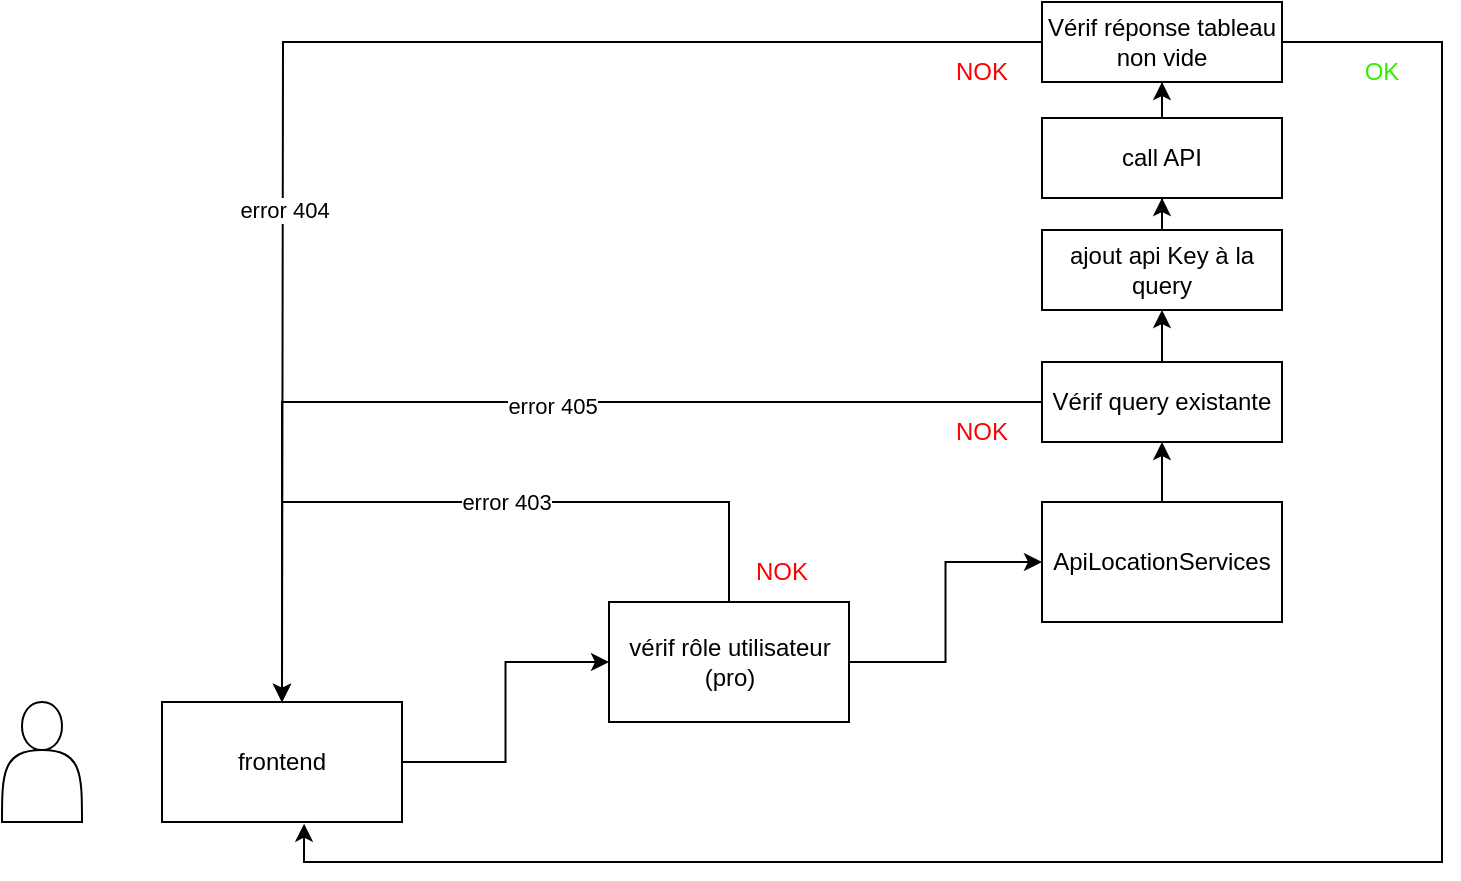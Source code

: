 <mxfile version="24.6.4" type="device">
  <diagram name="Page-1" id="_EeXubLm9zsu12-6QUM4">
    <mxGraphModel dx="819" dy="1666" grid="1" gridSize="10" guides="1" tooltips="1" connect="1" arrows="1" fold="1" page="1" pageScale="1" pageWidth="827" pageHeight="1169" math="0" shadow="0">
      <root>
        <mxCell id="0" />
        <mxCell id="1" parent="0" />
        <mxCell id="d5wKOtpgMSkcLKG2vP08-1" value="" style="shape=actor;whiteSpace=wrap;html=1;" vertex="1" parent="1">
          <mxGeometry x="50" y="340" width="40" height="60" as="geometry" />
        </mxCell>
        <mxCell id="d5wKOtpgMSkcLKG2vP08-30" style="edgeStyle=orthogonalEdgeStyle;rounded=0;orthogonalLoop=1;jettySize=auto;html=1;entryX=0;entryY=0.5;entryDx=0;entryDy=0;" edge="1" parent="1" source="d5wKOtpgMSkcLKG2vP08-2" target="d5wKOtpgMSkcLKG2vP08-28">
          <mxGeometry relative="1" as="geometry" />
        </mxCell>
        <mxCell id="d5wKOtpgMSkcLKG2vP08-2" value="frontend" style="rounded=0;whiteSpace=wrap;html=1;" vertex="1" parent="1">
          <mxGeometry x="130" y="340" width="120" height="60" as="geometry" />
        </mxCell>
        <mxCell id="d5wKOtpgMSkcLKG2vP08-14" style="edgeStyle=orthogonalEdgeStyle;rounded=0;orthogonalLoop=1;jettySize=auto;html=1;" edge="1" parent="1" source="d5wKOtpgMSkcLKG2vP08-3" target="d5wKOtpgMSkcLKG2vP08-9">
          <mxGeometry relative="1" as="geometry" />
        </mxCell>
        <mxCell id="d5wKOtpgMSkcLKG2vP08-3" value="ApiLocationServices" style="rounded=0;whiteSpace=wrap;html=1;" vertex="1" parent="1">
          <mxGeometry x="570" y="240" width="120" height="60" as="geometry" />
        </mxCell>
        <mxCell id="d5wKOtpgMSkcLKG2vP08-8" value="OK" style="text;html=1;align=center;verticalAlign=middle;whiteSpace=wrap;rounded=0;fontColor=#30F000;" vertex="1" parent="1">
          <mxGeometry x="710" y="10" width="60" height="30" as="geometry" />
        </mxCell>
        <mxCell id="d5wKOtpgMSkcLKG2vP08-15" style="edgeStyle=orthogonalEdgeStyle;rounded=0;orthogonalLoop=1;jettySize=auto;html=1;" edge="1" parent="1" source="d5wKOtpgMSkcLKG2vP08-9" target="d5wKOtpgMSkcLKG2vP08-10">
          <mxGeometry relative="1" as="geometry" />
        </mxCell>
        <mxCell id="d5wKOtpgMSkcLKG2vP08-20" style="edgeStyle=orthogonalEdgeStyle;rounded=0;orthogonalLoop=1;jettySize=auto;html=1;entryX=0.5;entryY=0;entryDx=0;entryDy=0;" edge="1" parent="1" source="d5wKOtpgMSkcLKG2vP08-9" target="d5wKOtpgMSkcLKG2vP08-2">
          <mxGeometry relative="1" as="geometry" />
        </mxCell>
        <mxCell id="d5wKOtpgMSkcLKG2vP08-23" value="error 405" style="edgeLabel;html=1;align=center;verticalAlign=middle;resizable=0;points=[];" vertex="1" connectable="0" parent="d5wKOtpgMSkcLKG2vP08-20">
          <mxGeometry x="-0.075" y="2" relative="1" as="geometry">
            <mxPoint as="offset" />
          </mxGeometry>
        </mxCell>
        <mxCell id="d5wKOtpgMSkcLKG2vP08-9" value="Vérif query existante" style="rounded=0;whiteSpace=wrap;html=1;" vertex="1" parent="1">
          <mxGeometry x="570" y="170" width="120" height="40" as="geometry" />
        </mxCell>
        <mxCell id="d5wKOtpgMSkcLKG2vP08-17" style="edgeStyle=orthogonalEdgeStyle;rounded=0;orthogonalLoop=1;jettySize=auto;html=1;" edge="1" parent="1" source="d5wKOtpgMSkcLKG2vP08-10" target="d5wKOtpgMSkcLKG2vP08-11">
          <mxGeometry relative="1" as="geometry" />
        </mxCell>
        <mxCell id="d5wKOtpgMSkcLKG2vP08-10" value="ajout api Key à la query" style="rounded=0;whiteSpace=wrap;html=1;" vertex="1" parent="1">
          <mxGeometry x="570" y="104" width="120" height="40" as="geometry" />
        </mxCell>
        <mxCell id="d5wKOtpgMSkcLKG2vP08-18" style="edgeStyle=orthogonalEdgeStyle;rounded=0;orthogonalLoop=1;jettySize=auto;html=1;entryX=0.5;entryY=1;entryDx=0;entryDy=0;" edge="1" parent="1" source="d5wKOtpgMSkcLKG2vP08-11" target="d5wKOtpgMSkcLKG2vP08-13">
          <mxGeometry relative="1" as="geometry" />
        </mxCell>
        <mxCell id="d5wKOtpgMSkcLKG2vP08-11" value="call API" style="rounded=0;whiteSpace=wrap;html=1;" vertex="1" parent="1">
          <mxGeometry x="570" y="48" width="120" height="40" as="geometry" />
        </mxCell>
        <mxCell id="d5wKOtpgMSkcLKG2vP08-21" style="edgeStyle=orthogonalEdgeStyle;rounded=0;orthogonalLoop=1;jettySize=auto;html=1;" edge="1" parent="1" source="d5wKOtpgMSkcLKG2vP08-13">
          <mxGeometry relative="1" as="geometry">
            <mxPoint x="190" y="340" as="targetPoint" />
          </mxGeometry>
        </mxCell>
        <mxCell id="d5wKOtpgMSkcLKG2vP08-22" value="error 404" style="edgeLabel;html=1;align=center;verticalAlign=middle;resizable=0;points=[];" vertex="1" connectable="0" parent="d5wKOtpgMSkcLKG2vP08-21">
          <mxGeometry x="0.307" relative="1" as="geometry">
            <mxPoint as="offset" />
          </mxGeometry>
        </mxCell>
        <mxCell id="d5wKOtpgMSkcLKG2vP08-13" value="Vérif réponse tableau non vide" style="rounded=0;whiteSpace=wrap;html=1;spacing=2;spacingTop=0;" vertex="1" parent="1">
          <mxGeometry x="570" y="-10" width="120" height="40" as="geometry" />
        </mxCell>
        <mxCell id="d5wKOtpgMSkcLKG2vP08-25" value="&lt;font color=&quot;#ff0000&quot;&gt;NOK&lt;/font&gt;" style="text;html=1;align=center;verticalAlign=middle;whiteSpace=wrap;rounded=0;fontColor=#30F000;" vertex="1" parent="1">
          <mxGeometry x="510" y="10" width="60" height="30" as="geometry" />
        </mxCell>
        <mxCell id="d5wKOtpgMSkcLKG2vP08-26" value="&lt;font color=&quot;#ff0000&quot;&gt;NOK&lt;/font&gt;" style="text;html=1;align=center;verticalAlign=middle;whiteSpace=wrap;rounded=0;fontColor=#30F000;" vertex="1" parent="1">
          <mxGeometry x="510" y="190" width="60" height="30" as="geometry" />
        </mxCell>
        <mxCell id="d5wKOtpgMSkcLKG2vP08-27" style="edgeStyle=orthogonalEdgeStyle;rounded=0;orthogonalLoop=1;jettySize=auto;html=1;entryX=0.592;entryY=1.014;entryDx=0;entryDy=0;entryPerimeter=0;" edge="1" parent="1" source="d5wKOtpgMSkcLKG2vP08-13" target="d5wKOtpgMSkcLKG2vP08-2">
          <mxGeometry relative="1" as="geometry">
            <Array as="points">
              <mxPoint x="770" y="10" />
              <mxPoint x="770" y="420" />
              <mxPoint x="201" y="420" />
            </Array>
          </mxGeometry>
        </mxCell>
        <mxCell id="d5wKOtpgMSkcLKG2vP08-29" style="edgeStyle=orthogonalEdgeStyle;rounded=0;orthogonalLoop=1;jettySize=auto;html=1;" edge="1" parent="1" source="d5wKOtpgMSkcLKG2vP08-28" target="d5wKOtpgMSkcLKG2vP08-3">
          <mxGeometry relative="1" as="geometry" />
        </mxCell>
        <mxCell id="d5wKOtpgMSkcLKG2vP08-32" style="edgeStyle=orthogonalEdgeStyle;rounded=0;orthogonalLoop=1;jettySize=auto;html=1;entryX=0.5;entryY=0;entryDx=0;entryDy=0;" edge="1" parent="1" source="d5wKOtpgMSkcLKG2vP08-28" target="d5wKOtpgMSkcLKG2vP08-2">
          <mxGeometry relative="1" as="geometry">
            <Array as="points">
              <mxPoint x="414" y="240" />
              <mxPoint x="190" y="240" />
            </Array>
          </mxGeometry>
        </mxCell>
        <mxCell id="d5wKOtpgMSkcLKG2vP08-33" value="error 403" style="edgeLabel;html=1;align=center;verticalAlign=middle;resizable=0;points=[];" vertex="1" connectable="0" parent="d5wKOtpgMSkcLKG2vP08-32">
          <mxGeometry x="-0.136" relative="1" as="geometry">
            <mxPoint as="offset" />
          </mxGeometry>
        </mxCell>
        <mxCell id="d5wKOtpgMSkcLKG2vP08-28" value="vérif rôle utilisateur (pro)" style="rounded=0;whiteSpace=wrap;html=1;" vertex="1" parent="1">
          <mxGeometry x="353.5" y="290" width="120" height="60" as="geometry" />
        </mxCell>
        <mxCell id="d5wKOtpgMSkcLKG2vP08-34" value="&lt;font color=&quot;#ff0000&quot;&gt;NOK&lt;/font&gt;" style="text;html=1;align=center;verticalAlign=middle;whiteSpace=wrap;rounded=0;fontColor=#30F000;" vertex="1" parent="1">
          <mxGeometry x="410" y="260" width="60" height="30" as="geometry" />
        </mxCell>
      </root>
    </mxGraphModel>
  </diagram>
</mxfile>
